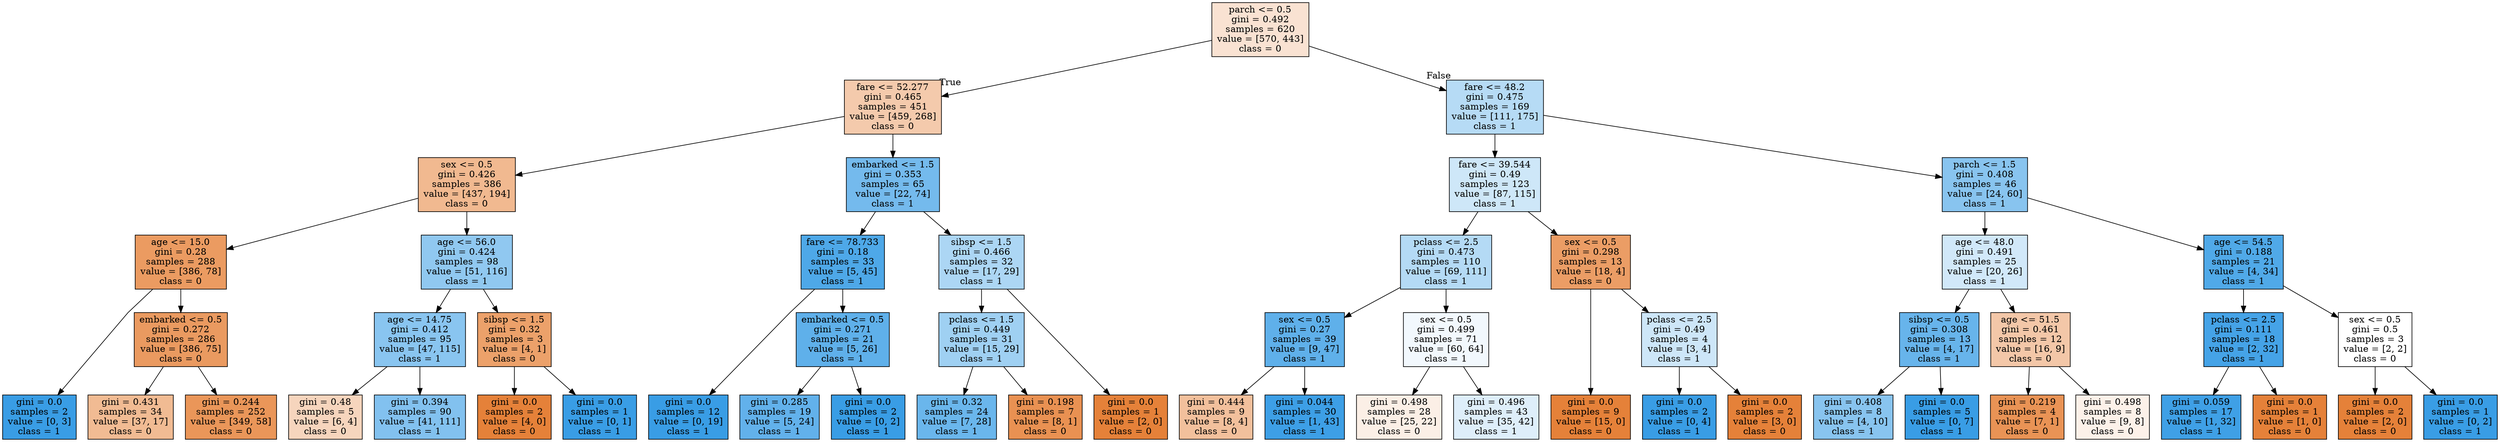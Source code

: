 digraph Tree {
node [shape=box, style="filled", color="black"] ;
graph [ranksep=equally, splines=polyline] ;
0 [label="parch <= 0.5\ngini = 0.492\nsamples = 620\nvalue = [570, 443]\nclass = 0", fillcolor="#e5813939"] ;
1 [label="fare <= 52.277\ngini = 0.465\nsamples = 451\nvalue = [459, 268]\nclass = 0", fillcolor="#e581396a"] ;
0 -> 1 [labeldistance=2.5, labelangle=45, headlabel="True"] ;
2 [label="sex <= 0.5\ngini = 0.426\nsamples = 386\nvalue = [437, 194]\nclass = 0", fillcolor="#e581398e"] ;
1 -> 2 ;
3 [label="age <= 15.0\ngini = 0.28\nsamples = 288\nvalue = [386, 78]\nclass = 0", fillcolor="#e58139cb"] ;
2 -> 3 ;
4 [label="gini = 0.0\nsamples = 2\nvalue = [0, 3]\nclass = 1", fillcolor="#399de5ff"] ;
3 -> 4 ;
5 [label="embarked <= 0.5\ngini = 0.272\nsamples = 286\nvalue = [386, 75]\nclass = 0", fillcolor="#e58139cd"] ;
3 -> 5 ;
6 [label="gini = 0.431\nsamples = 34\nvalue = [37, 17]\nclass = 0", fillcolor="#e581398a"] ;
5 -> 6 ;
7 [label="gini = 0.244\nsamples = 252\nvalue = [349, 58]\nclass = 0", fillcolor="#e58139d5"] ;
5 -> 7 ;
8 [label="age <= 56.0\ngini = 0.424\nsamples = 98\nvalue = [51, 116]\nclass = 1", fillcolor="#399de58f"] ;
2 -> 8 ;
9 [label="age <= 14.75\ngini = 0.412\nsamples = 95\nvalue = [47, 115]\nclass = 1", fillcolor="#399de597"] ;
8 -> 9 ;
10 [label="gini = 0.48\nsamples = 5\nvalue = [6, 4]\nclass = 0", fillcolor="#e5813955"] ;
9 -> 10 ;
11 [label="gini = 0.394\nsamples = 90\nvalue = [41, 111]\nclass = 1", fillcolor="#399de5a1"] ;
9 -> 11 ;
12 [label="sibsp <= 1.5\ngini = 0.32\nsamples = 3\nvalue = [4, 1]\nclass = 0", fillcolor="#e58139bf"] ;
8 -> 12 ;
13 [label="gini = 0.0\nsamples = 2\nvalue = [4, 0]\nclass = 0", fillcolor="#e58139ff"] ;
12 -> 13 ;
14 [label="gini = 0.0\nsamples = 1\nvalue = [0, 1]\nclass = 1", fillcolor="#399de5ff"] ;
12 -> 14 ;
15 [label="embarked <= 1.5\ngini = 0.353\nsamples = 65\nvalue = [22, 74]\nclass = 1", fillcolor="#399de5b3"] ;
1 -> 15 ;
16 [label="fare <= 78.733\ngini = 0.18\nsamples = 33\nvalue = [5, 45]\nclass = 1", fillcolor="#399de5e3"] ;
15 -> 16 ;
17 [label="gini = 0.0\nsamples = 12\nvalue = [0, 19]\nclass = 1", fillcolor="#399de5ff"] ;
16 -> 17 ;
18 [label="embarked <= 0.5\ngini = 0.271\nsamples = 21\nvalue = [5, 26]\nclass = 1", fillcolor="#399de5ce"] ;
16 -> 18 ;
19 [label="gini = 0.285\nsamples = 19\nvalue = [5, 24]\nclass = 1", fillcolor="#399de5ca"] ;
18 -> 19 ;
20 [label="gini = 0.0\nsamples = 2\nvalue = [0, 2]\nclass = 1", fillcolor="#399de5ff"] ;
18 -> 20 ;
21 [label="sibsp <= 1.5\ngini = 0.466\nsamples = 32\nvalue = [17, 29]\nclass = 1", fillcolor="#399de56a"] ;
15 -> 21 ;
22 [label="pclass <= 1.5\ngini = 0.449\nsamples = 31\nvalue = [15, 29]\nclass = 1", fillcolor="#399de57b"] ;
21 -> 22 ;
23 [label="gini = 0.32\nsamples = 24\nvalue = [7, 28]\nclass = 1", fillcolor="#399de5bf"] ;
22 -> 23 ;
24 [label="gini = 0.198\nsamples = 7\nvalue = [8, 1]\nclass = 0", fillcolor="#e58139df"] ;
22 -> 24 ;
25 [label="gini = 0.0\nsamples = 1\nvalue = [2, 0]\nclass = 0", fillcolor="#e58139ff"] ;
21 -> 25 ;
26 [label="fare <= 48.2\ngini = 0.475\nsamples = 169\nvalue = [111, 175]\nclass = 1", fillcolor="#399de55d"] ;
0 -> 26 [labeldistance=2.5, labelangle=-45, headlabel="False"] ;
27 [label="fare <= 39.544\ngini = 0.49\nsamples = 123\nvalue = [87, 115]\nclass = 1", fillcolor="#399de53e"] ;
26 -> 27 ;
28 [label="pclass <= 2.5\ngini = 0.473\nsamples = 110\nvalue = [69, 111]\nclass = 1", fillcolor="#399de560"] ;
27 -> 28 ;
29 [label="sex <= 0.5\ngini = 0.27\nsamples = 39\nvalue = [9, 47]\nclass = 1", fillcolor="#399de5ce"] ;
28 -> 29 ;
30 [label="gini = 0.444\nsamples = 9\nvalue = [8, 4]\nclass = 0", fillcolor="#e581397f"] ;
29 -> 30 ;
31 [label="gini = 0.044\nsamples = 30\nvalue = [1, 43]\nclass = 1", fillcolor="#399de5f9"] ;
29 -> 31 ;
32 [label="sex <= 0.5\ngini = 0.499\nsamples = 71\nvalue = [60, 64]\nclass = 1", fillcolor="#399de510"] ;
28 -> 32 ;
33 [label="gini = 0.498\nsamples = 28\nvalue = [25, 22]\nclass = 0", fillcolor="#e581391f"] ;
32 -> 33 ;
34 [label="gini = 0.496\nsamples = 43\nvalue = [35, 42]\nclass = 1", fillcolor="#399de52a"] ;
32 -> 34 ;
35 [label="sex <= 0.5\ngini = 0.298\nsamples = 13\nvalue = [18, 4]\nclass = 0", fillcolor="#e58139c6"] ;
27 -> 35 ;
36 [label="gini = 0.0\nsamples = 9\nvalue = [15, 0]\nclass = 0", fillcolor="#e58139ff"] ;
35 -> 36 ;
37 [label="pclass <= 2.5\ngini = 0.49\nsamples = 4\nvalue = [3, 4]\nclass = 1", fillcolor="#399de540"] ;
35 -> 37 ;
38 [label="gini = 0.0\nsamples = 2\nvalue = [0, 4]\nclass = 1", fillcolor="#399de5ff"] ;
37 -> 38 ;
39 [label="gini = 0.0\nsamples = 2\nvalue = [3, 0]\nclass = 0", fillcolor="#e58139ff"] ;
37 -> 39 ;
40 [label="parch <= 1.5\ngini = 0.408\nsamples = 46\nvalue = [24, 60]\nclass = 1", fillcolor="#399de599"] ;
26 -> 40 ;
41 [label="age <= 48.0\ngini = 0.491\nsamples = 25\nvalue = [20, 26]\nclass = 1", fillcolor="#399de53b"] ;
40 -> 41 ;
42 [label="sibsp <= 0.5\ngini = 0.308\nsamples = 13\nvalue = [4, 17]\nclass = 1", fillcolor="#399de5c3"] ;
41 -> 42 ;
43 [label="gini = 0.408\nsamples = 8\nvalue = [4, 10]\nclass = 1", fillcolor="#399de599"] ;
42 -> 43 ;
44 [label="gini = 0.0\nsamples = 5\nvalue = [0, 7]\nclass = 1", fillcolor="#399de5ff"] ;
42 -> 44 ;
45 [label="age <= 51.5\ngini = 0.461\nsamples = 12\nvalue = [16, 9]\nclass = 0", fillcolor="#e5813970"] ;
41 -> 45 ;
46 [label="gini = 0.219\nsamples = 4\nvalue = [7, 1]\nclass = 0", fillcolor="#e58139db"] ;
45 -> 46 ;
47 [label="gini = 0.498\nsamples = 8\nvalue = [9, 8]\nclass = 0", fillcolor="#e581391c"] ;
45 -> 47 ;
48 [label="age <= 54.5\ngini = 0.188\nsamples = 21\nvalue = [4, 34]\nclass = 1", fillcolor="#399de5e1"] ;
40 -> 48 ;
49 [label="pclass <= 2.5\ngini = 0.111\nsamples = 18\nvalue = [2, 32]\nclass = 1", fillcolor="#399de5ef"] ;
48 -> 49 ;
50 [label="gini = 0.059\nsamples = 17\nvalue = [1, 32]\nclass = 1", fillcolor="#399de5f7"] ;
49 -> 50 ;
51 [label="gini = 0.0\nsamples = 1\nvalue = [1, 0]\nclass = 0", fillcolor="#e58139ff"] ;
49 -> 51 ;
52 [label="sex <= 0.5\ngini = 0.5\nsamples = 3\nvalue = [2, 2]\nclass = 0", fillcolor="#e5813900"] ;
48 -> 52 ;
53 [label="gini = 0.0\nsamples = 2\nvalue = [2, 0]\nclass = 0", fillcolor="#e58139ff"] ;
52 -> 53 ;
54 [label="gini = 0.0\nsamples = 1\nvalue = [0, 2]\nclass = 1", fillcolor="#399de5ff"] ;
52 -> 54 ;
{rank=same ; 0} ;
{rank=same ; 1; 26} ;
{rank=same ; 2; 15; 27; 40} ;
{rank=same ; 3; 8; 16; 21; 28; 35; 41; 48} ;
{rank=same ; 5; 9; 12; 18; 22; 29; 32; 37; 42; 45; 49; 52} ;
{rank=same ; 4; 6; 7; 10; 11; 13; 14; 17; 19; 20; 23; 24; 25; 30; 31; 33; 34; 36; 38; 39; 43; 44; 46; 47; 50; 51; 53; 54} ;
}